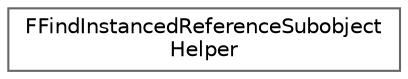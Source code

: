 digraph "Graphical Class Hierarchy"
{
 // INTERACTIVE_SVG=YES
 // LATEX_PDF_SIZE
  bgcolor="transparent";
  edge [fontname=Helvetica,fontsize=10,labelfontname=Helvetica,labelfontsize=10];
  node [fontname=Helvetica,fontsize=10,shape=box,height=0.2,width=0.4];
  rankdir="LR";
  Node0 [id="Node000000",label="FFindInstancedReferenceSubobject\lHelper",height=0.2,width=0.4,color="grey40", fillcolor="white", style="filled",URL="$d5/d1a/classFFindInstancedReferenceSubobjectHelper.html",tooltip="Contains a set of utility functions useful for searching out and identifying instanced sub-objects co..."];
}
